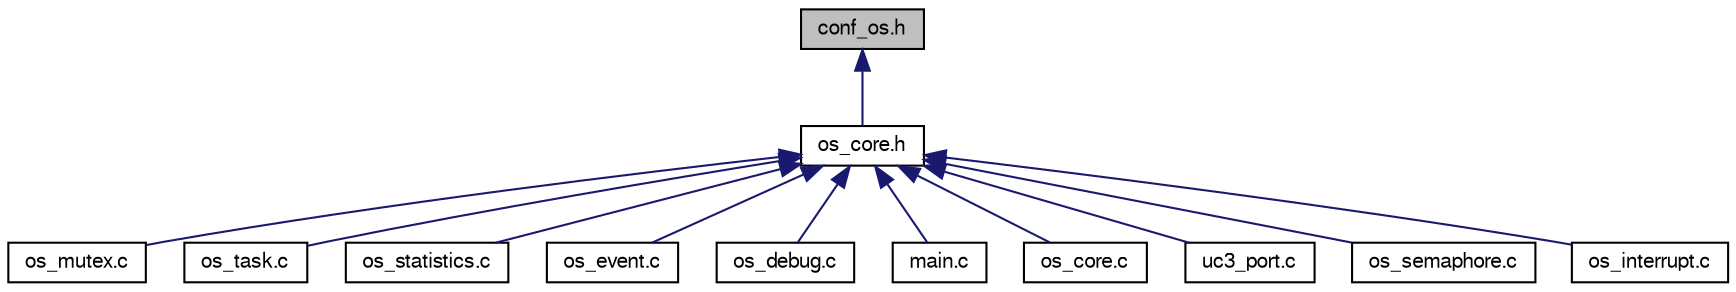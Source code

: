 digraph G
{
  edge [fontname="FreeSans",fontsize="10",labelfontname="FreeSans",labelfontsize="10"];
  node [fontname="FreeSans",fontsize="10",shape=record];
  Node1 [label="conf_os.h",height=0.2,width=0.4,color="black", fillcolor="grey75", style="filled" fontcolor="black"];
  Node1 -> Node2 [dir=back,color="midnightblue",fontsize="10",style="solid",fontname="FreeSans"];
  Node2 [label="os_core.h",height=0.2,width=0.4,color="black", fillcolor="white", style="filled",URL="$os__core_8h.html",tooltip="eeOS Core"];
  Node2 -> Node3 [dir=back,color="midnightblue",fontsize="10",style="solid",fontname="FreeSans"];
  Node3 [label="os_mutex.c",height=0.2,width=0.4,color="black", fillcolor="white", style="filled",URL="$os__mutex_8c.html",tooltip="eeOS Mutex"];
  Node2 -> Node4 [dir=back,color="midnightblue",fontsize="10",style="solid",fontname="FreeSans"];
  Node4 [label="os_task.c",height=0.2,width=0.4,color="black", fillcolor="white", style="filled",URL="$os__task_8c.html",tooltip="eeOS Tasks"];
  Node2 -> Node5 [dir=back,color="midnightblue",fontsize="10",style="solid",fontname="FreeSans"];
  Node5 [label="os_statistics.c",height=0.2,width=0.4,color="black", fillcolor="white", style="filled",URL="$os__statistics_8c.html",tooltip="eeOS Statistics"];
  Node2 -> Node6 [dir=back,color="midnightblue",fontsize="10",style="solid",fontname="FreeSans"];
  Node6 [label="os_event.c",height=0.2,width=0.4,color="black", fillcolor="white", style="filled",URL="$os__event_8c.html",tooltip="eeOS Events"];
  Node2 -> Node7 [dir=back,color="midnightblue",fontsize="10",style="solid",fontname="FreeSans"];
  Node7 [label="os_debug.c",height=0.2,width=0.4,color="black", fillcolor="white", style="filled",URL="$os__debug_8c.html",tooltip="eeOS Debug"];
  Node2 -> Node8 [dir=back,color="midnightblue",fontsize="10",style="solid",fontname="FreeSans"];
  Node8 [label="main.c",height=0.2,width=0.4,color="black", fillcolor="white", style="filled",URL="$main_8c.html"];
  Node2 -> Node9 [dir=back,color="midnightblue",fontsize="10",style="solid",fontname="FreeSans"];
  Node9 [label="os_core.c",height=0.2,width=0.4,color="black", fillcolor="white", style="filled",URL="$os__core_8c.html",tooltip="eeOS Core"];
  Node2 -> Node10 [dir=back,color="midnightblue",fontsize="10",style="solid",fontname="FreeSans"];
  Node10 [label="uc3_port.c",height=0.2,width=0.4,color="black", fillcolor="white", style="filled",URL="$uc3__port_8c.html",tooltip="eeOS 32-bit AVR UC3 Port"];
  Node2 -> Node11 [dir=back,color="midnightblue",fontsize="10",style="solid",fontname="FreeSans"];
  Node11 [label="os_semaphore.c",height=0.2,width=0.4,color="black", fillcolor="white", style="filled",URL="$os__semaphore_8c.html",tooltip="eeOS Semaphores"];
  Node2 -> Node12 [dir=back,color="midnightblue",fontsize="10",style="solid",fontname="FreeSans"];
  Node12 [label="os_interrupt.c",height=0.2,width=0.4,color="black", fillcolor="white", style="filled",URL="$os__interrupt_8c.html",tooltip="eeOS Interrupts"];
}
